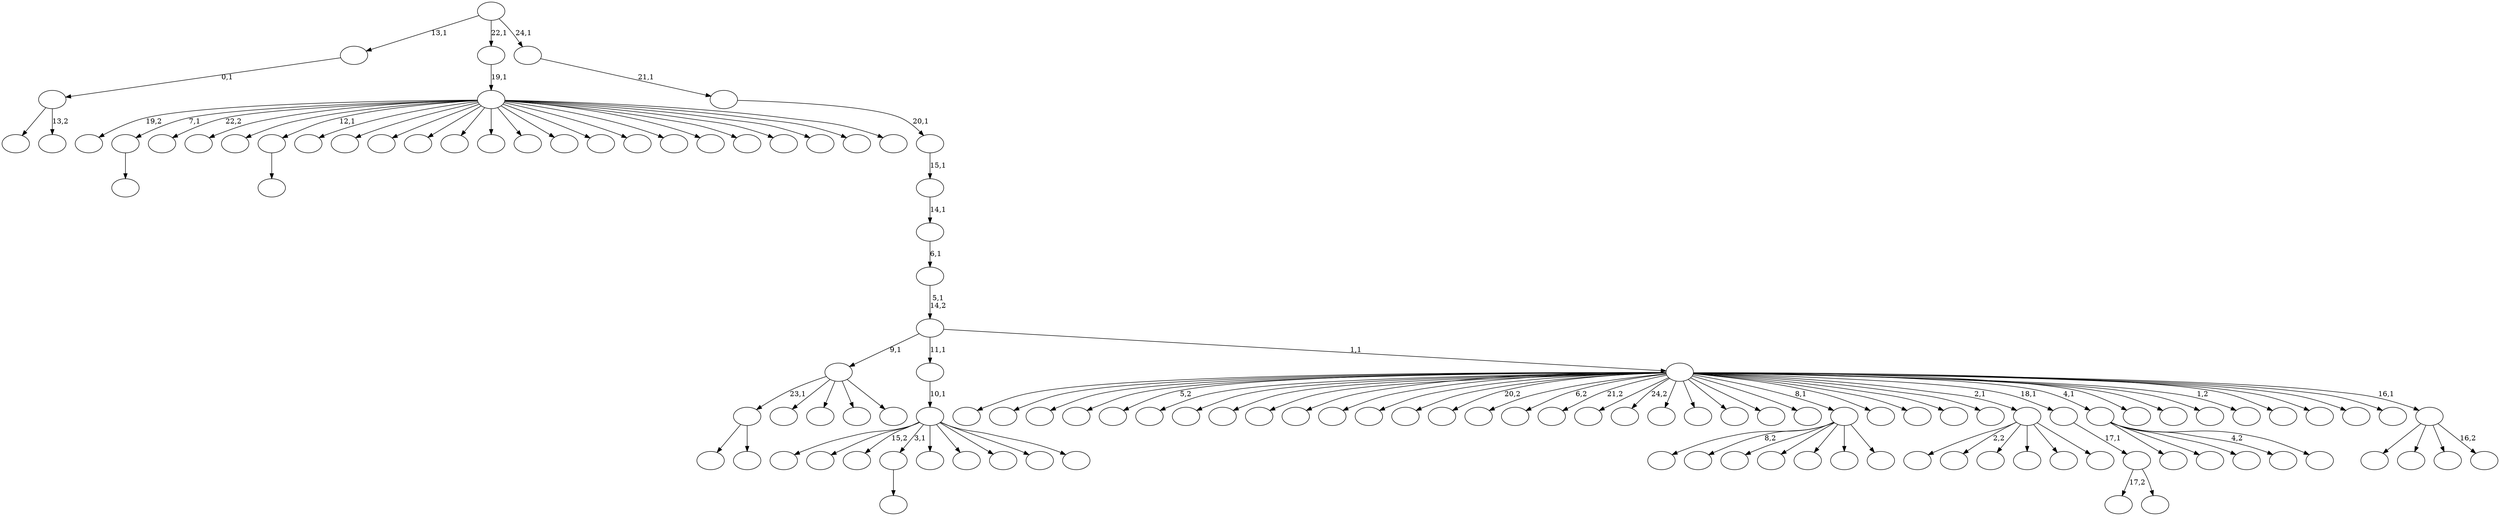 digraph T {
	125 [label=""]
	124 [label=""]
	123 [label=""]
	122 [label=""]
	121 [label=""]
	120 [label=""]
	119 [label=""]
	118 [label=""]
	117 [label=""]
	116 [label=""]
	115 [label=""]
	114 [label=""]
	113 [label=""]
	112 [label=""]
	111 [label=""]
	110 [label=""]
	109 [label=""]
	108 [label=""]
	107 [label=""]
	106 [label=""]
	105 [label=""]
	104 [label=""]
	103 [label=""]
	102 [label=""]
	101 [label=""]
	100 [label=""]
	99 [label=""]
	98 [label=""]
	97 [label=""]
	96 [label=""]
	95 [label=""]
	94 [label=""]
	93 [label=""]
	92 [label=""]
	91 [label=""]
	90 [label=""]
	89 [label=""]
	88 [label=""]
	87 [label=""]
	86 [label=""]
	85 [label=""]
	84 [label=""]
	83 [label=""]
	82 [label=""]
	81 [label=""]
	80 [label=""]
	79 [label=""]
	78 [label=""]
	77 [label=""]
	76 [label=""]
	75 [label=""]
	74 [label=""]
	73 [label=""]
	72 [label=""]
	71 [label=""]
	70 [label=""]
	69 [label=""]
	68 [label=""]
	67 [label=""]
	66 [label=""]
	65 [label=""]
	64 [label=""]
	63 [label=""]
	62 [label=""]
	61 [label=""]
	60 [label=""]
	59 [label=""]
	58 [label=""]
	57 [label=""]
	56 [label=""]
	55 [label=""]
	54 [label=""]
	53 [label=""]
	52 [label=""]
	51 [label=""]
	50 [label=""]
	49 [label=""]
	48 [label=""]
	47 [label=""]
	46 [label=""]
	45 [label=""]
	44 [label=""]
	43 [label=""]
	42 [label=""]
	41 [label=""]
	40 [label=""]
	39 [label=""]
	38 [label=""]
	37 [label=""]
	36 [label=""]
	35 [label=""]
	34 [label=""]
	33 [label=""]
	32 [label=""]
	31 [label=""]
	30 [label=""]
	29 [label=""]
	28 [label=""]
	27 [label=""]
	26 [label=""]
	25 [label=""]
	24 [label=""]
	23 [label=""]
	22 [label=""]
	21 [label=""]
	20 [label=""]
	19 [label=""]
	18 [label=""]
	17 [label=""]
	16 [label=""]
	15 [label=""]
	14 [label=""]
	13 [label=""]
	12 [label=""]
	11 [label=""]
	10 [label=""]
	9 [label=""]
	8 [label=""]
	7 [label=""]
	6 [label=""]
	5 [label=""]
	4 [label=""]
	3 [label=""]
	2 [label=""]
	1 [label=""]
	0 [label=""]
	120 -> 121 [label=""]
	103 -> 105 [label=""]
	103 -> 104 [label=""]
	100 -> 101 [label=""]
	91 -> 118 [label=""]
	91 -> 92 [label="13,2"]
	90 -> 91 [label="0,1"]
	66 -> 67 [label=""]
	63 -> 103 [label="23,1"]
	63 -> 93 [label=""]
	63 -> 80 [label=""]
	63 -> 73 [label=""]
	63 -> 64 [label=""]
	44 -> 102 [label=""]
	44 -> 97 [label="8,2"]
	44 -> 79 [label=""]
	44 -> 74 [label=""]
	44 -> 68 [label=""]
	44 -> 61 [label=""]
	44 -> 45 [label=""]
	36 -> 123 [label=""]
	36 -> 122 [label="2,2"]
	36 -> 114 [label=""]
	36 -> 107 [label=""]
	36 -> 70 [label=""]
	36 -> 37 [label=""]
	34 -> 86 [label="17,2"]
	34 -> 35 [label=""]
	33 -> 34 [label="17,1"]
	30 -> 124 [label=""]
	30 -> 89 [label=""]
	30 -> 77 [label=""]
	30 -> 57 [label="4,2"]
	30 -> 31 [label=""]
	20 -> 125 [label="19,2"]
	20 -> 120 [label="7,1"]
	20 -> 119 [label="22,2"]
	20 -> 117 [label=""]
	20 -> 116 [label=""]
	20 -> 100 [label="12,1"]
	20 -> 99 [label=""]
	20 -> 95 [label=""]
	20 -> 88 [label=""]
	20 -> 83 [label=""]
	20 -> 81 [label=""]
	20 -> 65 [label=""]
	20 -> 58 [label=""]
	20 -> 54 [label=""]
	20 -> 52 [label=""]
	20 -> 51 [label=""]
	20 -> 49 [label=""]
	20 -> 47 [label=""]
	20 -> 32 [label=""]
	20 -> 27 [label=""]
	20 -> 25 [label=""]
	20 -> 22 [label=""]
	20 -> 21 [label=""]
	19 -> 20 [label="19,1"]
	15 -> 111 [label=""]
	15 -> 109 [label=""]
	15 -> 69 [label="15,2"]
	15 -> 66 [label="3,1"]
	15 -> 60 [label=""]
	15 -> 50 [label=""]
	15 -> 39 [label=""]
	15 -> 24 [label=""]
	15 -> 16 [label=""]
	14 -> 15 [label="10,1"]
	9 -> 75 [label=""]
	9 -> 38 [label=""]
	9 -> 28 [label=""]
	9 -> 10 [label="16,2"]
	8 -> 115 [label=""]
	8 -> 113 [label=""]
	8 -> 112 [label=""]
	8 -> 110 [label=""]
	8 -> 108 [label="5,2"]
	8 -> 106 [label=""]
	8 -> 98 [label=""]
	8 -> 96 [label=""]
	8 -> 94 [label=""]
	8 -> 87 [label=""]
	8 -> 85 [label=""]
	8 -> 84 [label=""]
	8 -> 82 [label=""]
	8 -> 78 [label="20,2"]
	8 -> 76 [label=""]
	8 -> 72 [label="6,2"]
	8 -> 71 [label="21,2"]
	8 -> 62 [label=""]
	8 -> 59 [label="24,2"]
	8 -> 56 [label=""]
	8 -> 55 [label=""]
	8 -> 53 [label=""]
	8 -> 48 [label=""]
	8 -> 46 [label=""]
	8 -> 44 [label="8,1"]
	8 -> 43 [label=""]
	8 -> 42 [label=""]
	8 -> 41 [label=""]
	8 -> 40 [label=""]
	8 -> 36 [label="2,1"]
	8 -> 33 [label="18,1"]
	8 -> 30 [label="4,1"]
	8 -> 29 [label=""]
	8 -> 26 [label=""]
	8 -> 23 [label=""]
	8 -> 18 [label="1,2"]
	8 -> 17 [label=""]
	8 -> 13 [label=""]
	8 -> 12 [label=""]
	8 -> 11 [label=""]
	8 -> 9 [label="16,1"]
	7 -> 63 [label="9,1"]
	7 -> 14 [label="11,1"]
	7 -> 8 [label="1,1"]
	6 -> 7 [label="5,1\n14,2"]
	5 -> 6 [label="6,1"]
	4 -> 5 [label="14,1"]
	3 -> 4 [label="15,1"]
	2 -> 3 [label="20,1"]
	1 -> 2 [label="21,1"]
	0 -> 90 [label="13,1"]
	0 -> 19 [label="22,1"]
	0 -> 1 [label="24,1"]
}
